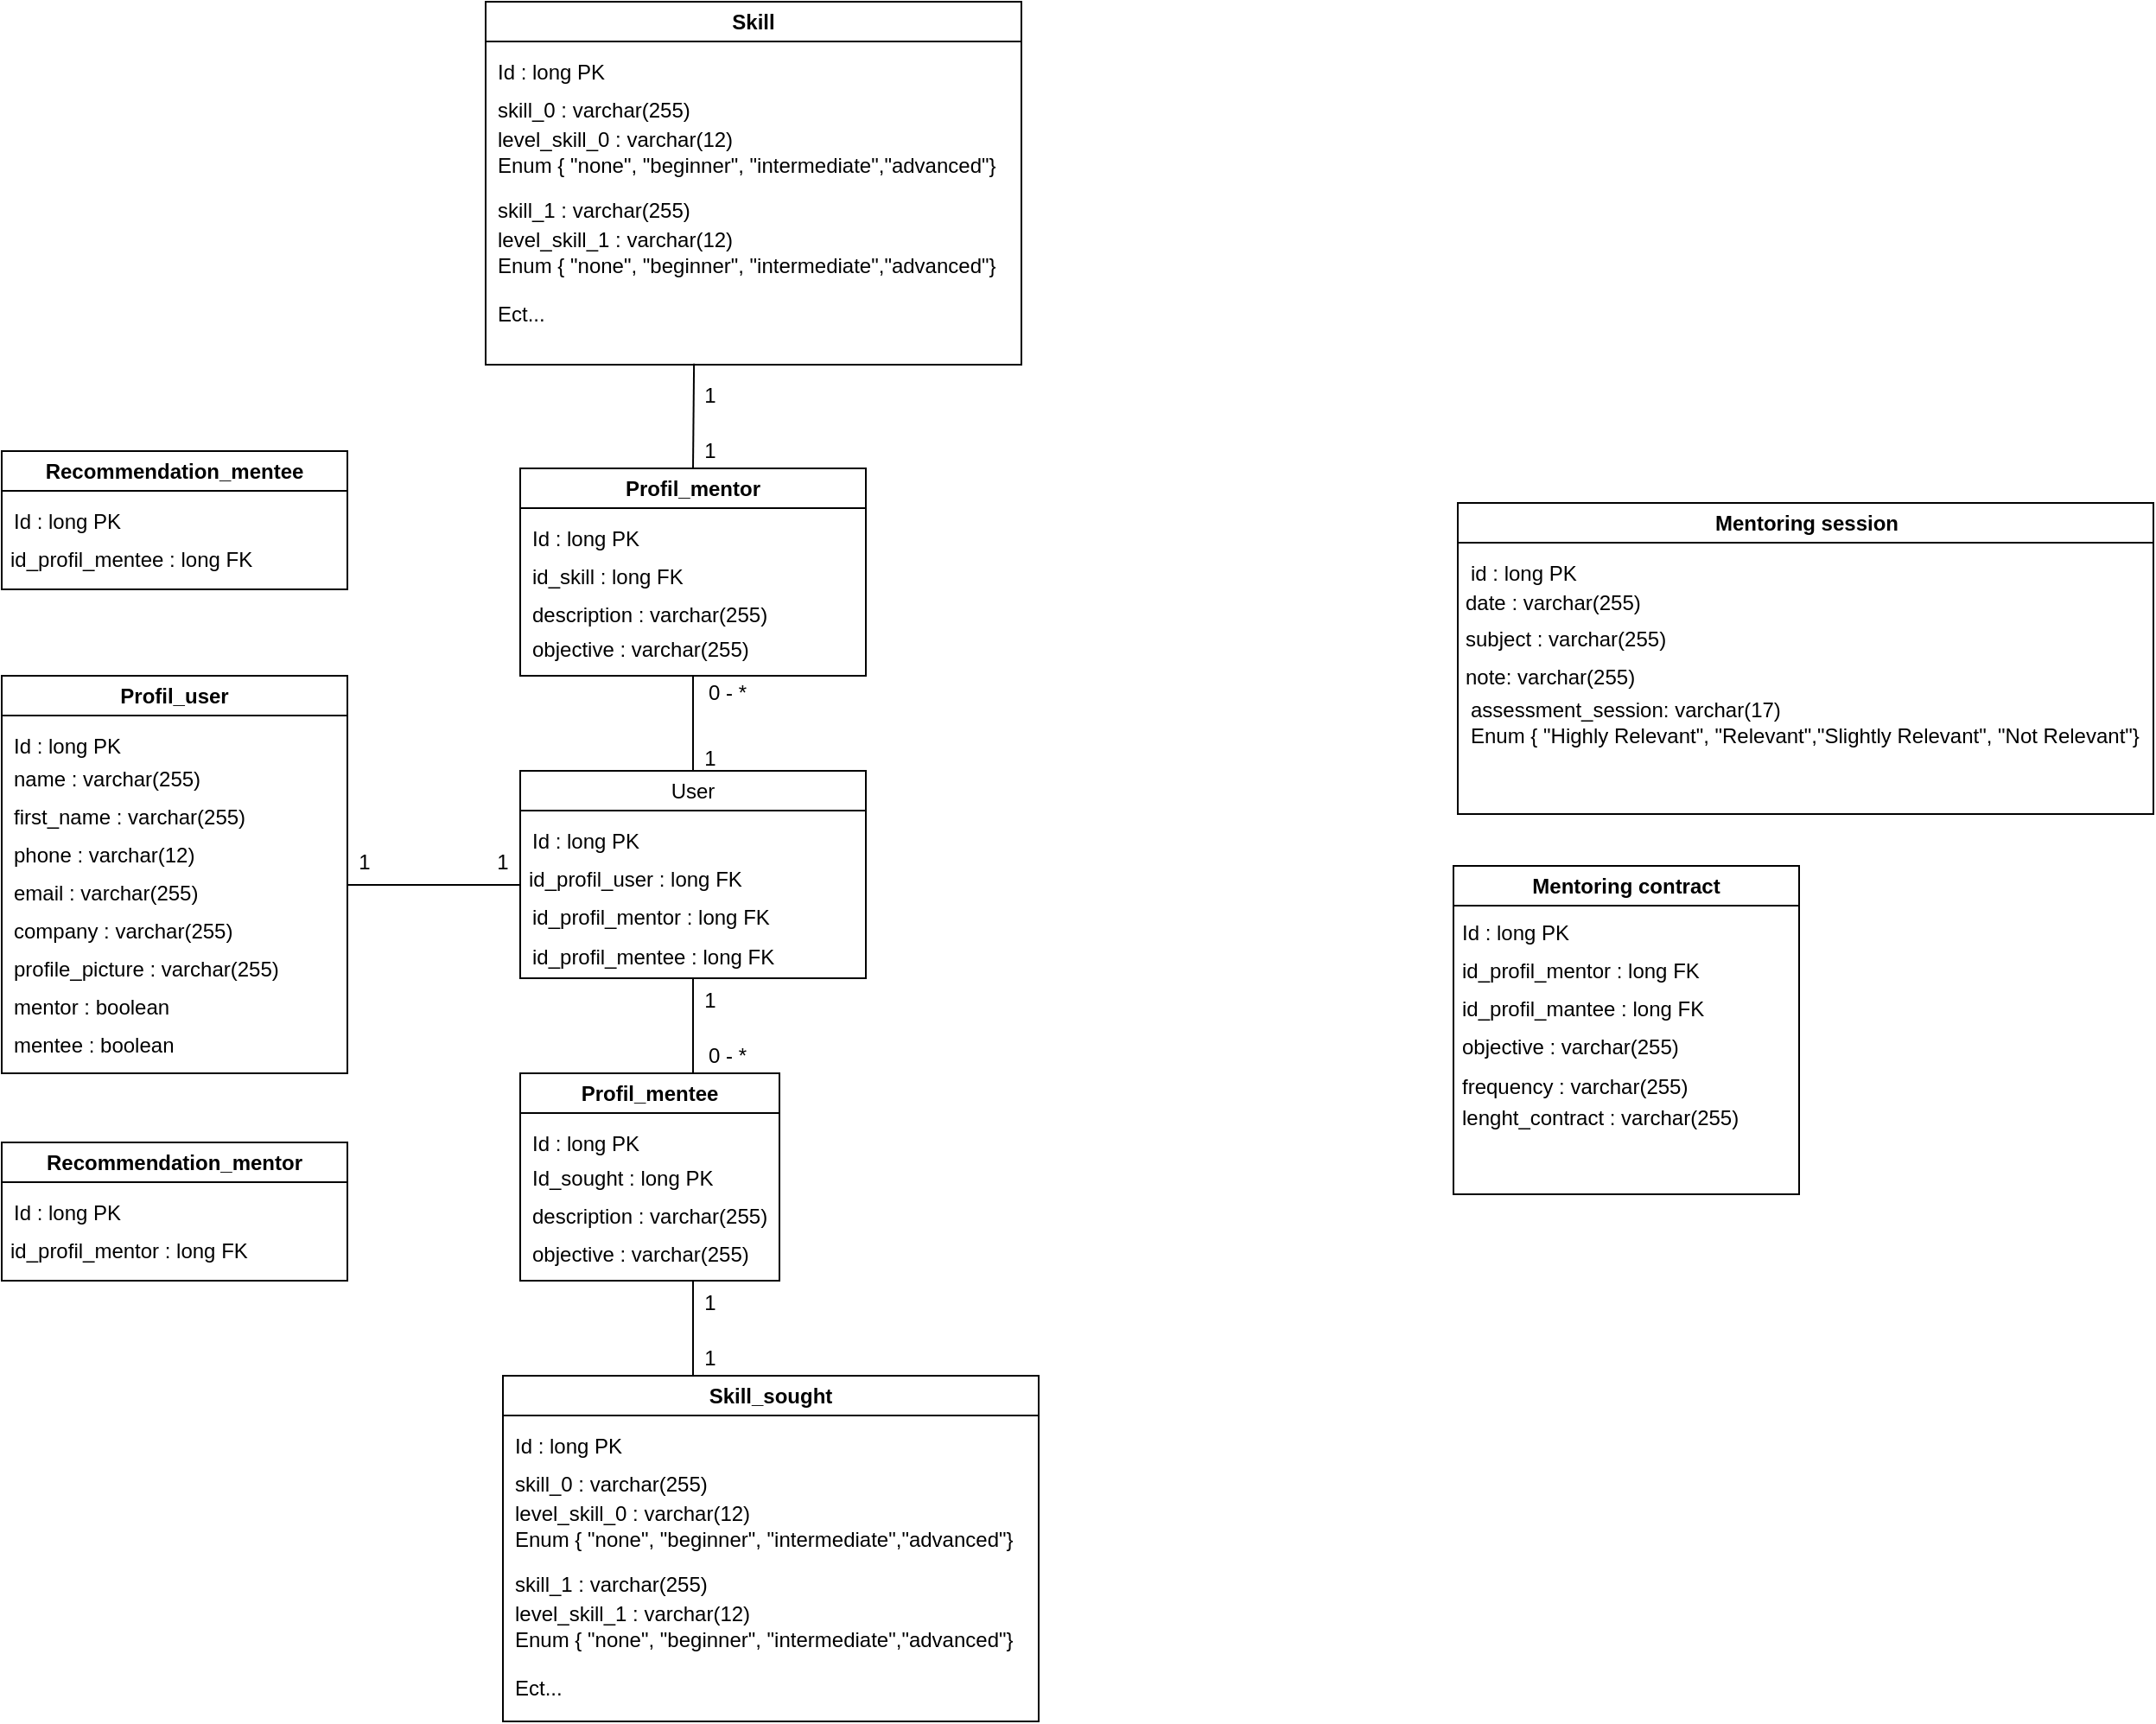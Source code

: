 <mxfile version="21.3.2" type="github">
  <diagram name="Page-1" id="noyESsa5x7OZtrXB0dku">
    <mxGraphModel dx="2632" dy="2034" grid="1" gridSize="10" guides="1" tooltips="1" connect="1" arrows="1" fold="1" page="1" pageScale="1" pageWidth="850" pageHeight="1100" math="0" shadow="0">
      <root>
        <mxCell id="0" />
        <mxCell id="1" parent="0" />
        <mxCell id="wKVXFwMJzsDQ6T-cuLdf-1" value="User" style="swimlane;whiteSpace=wrap;html=1;fontStyle=0" parent="1" vertex="1">
          <mxGeometry x="20" y="225" width="200" height="120" as="geometry" />
        </mxCell>
        <mxCell id="ySawiuW3Pd_YH2mreCDn-1" value="Id : long PK" style="text;html=1;strokeColor=none;fillColor=none;align=left;verticalAlign=middle;whiteSpace=wrap;rounded=0;fontStyle=0" vertex="1" parent="wKVXFwMJzsDQ6T-cuLdf-1">
          <mxGeometry x="5" y="30" width="115" height="22" as="geometry" />
        </mxCell>
        <mxCell id="ySawiuW3Pd_YH2mreCDn-91" value="id_profil_mentor : long FK" style="text;html=1;strokeColor=none;fillColor=none;align=left;verticalAlign=middle;whiteSpace=wrap;rounded=0;fontStyle=0" vertex="1" parent="wKVXFwMJzsDQ6T-cuLdf-1">
          <mxGeometry x="5" y="74" width="195" height="22" as="geometry" />
        </mxCell>
        <mxCell id="ySawiuW3Pd_YH2mreCDn-92" value="id_profil_mentee : long FK" style="text;html=1;strokeColor=none;fillColor=none;align=left;verticalAlign=middle;whiteSpace=wrap;rounded=0;fontStyle=0" vertex="1" parent="wKVXFwMJzsDQ6T-cuLdf-1">
          <mxGeometry x="5" y="96" width="195" height="23" as="geometry" />
        </mxCell>
        <mxCell id="ySawiuW3Pd_YH2mreCDn-103" value="id_profil_user : long FK" style="text;html=1;strokeColor=none;fillColor=none;align=left;verticalAlign=middle;whiteSpace=wrap;rounded=0;fontStyle=0" vertex="1" parent="wKVXFwMJzsDQ6T-cuLdf-1">
          <mxGeometry x="2.5" y="52" width="195" height="22" as="geometry" />
        </mxCell>
        <mxCell id="ySawiuW3Pd_YH2mreCDn-5" value="Mentoring session" style="swimlane;whiteSpace=wrap;html=1;startSize=23;" vertex="1" parent="1">
          <mxGeometry x="562.5" y="70" width="402.5" height="180" as="geometry" />
        </mxCell>
        <mxCell id="ySawiuW3Pd_YH2mreCDn-29" value="&lt;span style=&quot;background-color: initial;&quot;&gt;id : long PK&lt;/span&gt;" style="text;html=1;strokeColor=none;fillColor=none;align=left;verticalAlign=middle;whiteSpace=wrap;rounded=0;fontStyle=0" vertex="1" parent="ySawiuW3Pd_YH2mreCDn-5">
          <mxGeometry x="5" y="30" width="195" height="22" as="geometry" />
        </mxCell>
        <mxCell id="ySawiuW3Pd_YH2mreCDn-30" value="&lt;span style=&quot;background-color: initial;&quot;&gt;date :&amp;nbsp;&lt;/span&gt;varchar(255)" style="text;html=1;strokeColor=none;fillColor=none;align=left;verticalAlign=middle;whiteSpace=wrap;rounded=0;fontStyle=0" vertex="1" parent="ySawiuW3Pd_YH2mreCDn-5">
          <mxGeometry x="2.5" y="47" width="195" height="22" as="geometry" />
        </mxCell>
        <mxCell id="ySawiuW3Pd_YH2mreCDn-142" value="&lt;span style=&quot;background-color: initial;&quot;&gt;subject :&amp;nbsp;&lt;/span&gt;varchar(255)" style="text;html=1;strokeColor=none;fillColor=none;align=left;verticalAlign=middle;whiteSpace=wrap;rounded=0;fontStyle=0" vertex="1" parent="ySawiuW3Pd_YH2mreCDn-5">
          <mxGeometry x="2.5" y="68" width="195" height="22" as="geometry" />
        </mxCell>
        <mxCell id="ySawiuW3Pd_YH2mreCDn-155" value="&lt;span style=&quot;background-color: initial;&quot;&gt;note:&amp;nbsp;&lt;/span&gt;varchar(255)" style="text;html=1;strokeColor=none;fillColor=none;align=left;verticalAlign=middle;whiteSpace=wrap;rounded=0;fontStyle=0" vertex="1" parent="ySawiuW3Pd_YH2mreCDn-5">
          <mxGeometry x="2.5" y="90" width="195" height="22" as="geometry" />
        </mxCell>
        <mxCell id="ySawiuW3Pd_YH2mreCDn-156" value="&lt;span style=&quot;background-color: initial;&quot;&gt;assessment_session:&amp;nbsp;&lt;/span&gt;varchar(17)&lt;br&gt;Enum { &quot;Highly Relevant&quot;, &quot;Relevant&quot;,&quot;Slightly Relevant&quot;, &quot;Not Relevant&quot;&lt;span style=&quot;background-color: initial;&quot;&gt;}&lt;/span&gt;" style="text;html=1;strokeColor=none;fillColor=none;align=left;verticalAlign=middle;whiteSpace=wrap;rounded=0;fontStyle=0" vertex="1" parent="ySawiuW3Pd_YH2mreCDn-5">
          <mxGeometry x="5" y="112" width="397.5" height="30" as="geometry" />
        </mxCell>
        <mxCell id="ySawiuW3Pd_YH2mreCDn-11" value="Mentoring contract" style="swimlane;whiteSpace=wrap;html=1;startSize=23;" vertex="1" parent="1">
          <mxGeometry x="560" y="280" width="200" height="190" as="geometry" />
        </mxCell>
        <mxCell id="ySawiuW3Pd_YH2mreCDn-13" value="objective&lt;span style=&quot;background-color: initial;&quot;&gt;&amp;nbsp;: varchar(255)&lt;/span&gt;" style="text;html=1;strokeColor=none;fillColor=none;align=left;verticalAlign=middle;whiteSpace=wrap;rounded=0;fontStyle=0" vertex="1" parent="ySawiuW3Pd_YH2mreCDn-11">
          <mxGeometry x="2.5" y="94" width="195" height="22" as="geometry" />
        </mxCell>
        <mxCell id="ySawiuW3Pd_YH2mreCDn-19" value="id_profil_mentor : long FK" style="text;html=1;strokeColor=none;fillColor=none;align=left;verticalAlign=middle;whiteSpace=wrap;rounded=0;fontStyle=0" vertex="1" parent="ySawiuW3Pd_YH2mreCDn-11">
          <mxGeometry x="2.5" y="50" width="195" height="22" as="geometry" />
        </mxCell>
        <mxCell id="ySawiuW3Pd_YH2mreCDn-21" value="&lt;span style=&quot;background-color: initial;&quot;&gt;Id : long PK&lt;/span&gt;" style="text;html=1;strokeColor=none;fillColor=none;align=left;verticalAlign=middle;whiteSpace=wrap;rounded=0;fontStyle=0" vertex="1" parent="ySawiuW3Pd_YH2mreCDn-11">
          <mxGeometry x="2.5" y="28" width="195" height="22" as="geometry" />
        </mxCell>
        <mxCell id="ySawiuW3Pd_YH2mreCDn-27" value="id_profil_mantee : long FK" style="text;html=1;strokeColor=none;fillColor=none;align=left;verticalAlign=middle;whiteSpace=wrap;rounded=0;fontStyle=0" vertex="1" parent="ySawiuW3Pd_YH2mreCDn-11">
          <mxGeometry x="2.5" y="72" width="195" height="22" as="geometry" />
        </mxCell>
        <mxCell id="ySawiuW3Pd_YH2mreCDn-28" value="frequency : varchar(255)" style="text;html=1;strokeColor=none;fillColor=none;align=left;verticalAlign=middle;whiteSpace=wrap;rounded=0;fontStyle=0" vertex="1" parent="ySawiuW3Pd_YH2mreCDn-11">
          <mxGeometry x="2.5" y="117" width="195" height="21" as="geometry" />
        </mxCell>
        <mxCell id="ySawiuW3Pd_YH2mreCDn-93" value="Profil_user" style="swimlane;whiteSpace=wrap;html=1;" vertex="1" parent="1">
          <mxGeometry x="-280" y="170" width="200" height="230" as="geometry" />
        </mxCell>
        <mxCell id="ySawiuW3Pd_YH2mreCDn-94" value="Id : long PK" style="text;html=1;strokeColor=none;fillColor=none;align=left;verticalAlign=middle;whiteSpace=wrap;rounded=0;fontStyle=0" vertex="1" parent="ySawiuW3Pd_YH2mreCDn-93">
          <mxGeometry x="5" y="30" width="115" height="22" as="geometry" />
        </mxCell>
        <mxCell id="wKVXFwMJzsDQ6T-cuLdf-2" value="name : varchar(255)" style="text;html=1;strokeColor=none;fillColor=none;align=left;verticalAlign=middle;whiteSpace=wrap;rounded=0;fontStyle=0" parent="ySawiuW3Pd_YH2mreCDn-93" vertex="1">
          <mxGeometry x="5" y="49" width="125" height="22" as="geometry" />
        </mxCell>
        <mxCell id="ySawiuW3Pd_YH2mreCDn-2" value="first_name : varchar(255)" style="text;html=1;strokeColor=none;fillColor=none;align=left;verticalAlign=middle;whiteSpace=wrap;rounded=0;fontStyle=0" vertex="1" parent="ySawiuW3Pd_YH2mreCDn-93">
          <mxGeometry x="5" y="71" width="195" height="22" as="geometry" />
        </mxCell>
        <mxCell id="ySawiuW3Pd_YH2mreCDn-3" value="phone : varchar(12)" style="text;html=1;strokeColor=none;fillColor=none;align=left;verticalAlign=middle;whiteSpace=wrap;rounded=0;fontStyle=0" vertex="1" parent="ySawiuW3Pd_YH2mreCDn-93">
          <mxGeometry x="5" y="93" width="195" height="22" as="geometry" />
        </mxCell>
        <mxCell id="ySawiuW3Pd_YH2mreCDn-14" value="email : varchar(255)" style="text;html=1;strokeColor=none;fillColor=none;align=left;verticalAlign=middle;whiteSpace=wrap;rounded=0;fontStyle=0" vertex="1" parent="ySawiuW3Pd_YH2mreCDn-93">
          <mxGeometry x="5" y="115" width="195" height="22" as="geometry" />
        </mxCell>
        <mxCell id="ySawiuW3Pd_YH2mreCDn-17" value="&lt;span style=&quot;background-color: initial;&quot;&gt;mentor : boolean&lt;/span&gt;" style="text;html=1;strokeColor=none;fillColor=none;align=left;verticalAlign=middle;whiteSpace=wrap;rounded=0;fontStyle=0" vertex="1" parent="ySawiuW3Pd_YH2mreCDn-93">
          <mxGeometry x="5" y="181" width="195" height="22" as="geometry" />
        </mxCell>
        <mxCell id="ySawiuW3Pd_YH2mreCDn-18" value="&lt;span style=&quot;background-color: initial;&quot;&gt;mentee : boolean&lt;/span&gt;" style="text;html=1;strokeColor=none;fillColor=none;align=left;verticalAlign=middle;whiteSpace=wrap;rounded=0;fontStyle=0" vertex="1" parent="ySawiuW3Pd_YH2mreCDn-93">
          <mxGeometry x="5" y="203" width="195" height="22" as="geometry" />
        </mxCell>
        <mxCell id="ySawiuW3Pd_YH2mreCDn-104" value="&lt;span style=&quot;background-color: initial;&quot;&gt;company : varchar(255)&lt;/span&gt;" style="text;html=1;strokeColor=none;fillColor=none;align=left;verticalAlign=middle;whiteSpace=wrap;rounded=0;fontStyle=0" vertex="1" parent="ySawiuW3Pd_YH2mreCDn-93">
          <mxGeometry x="5" y="137" width="195" height="22" as="geometry" />
        </mxCell>
        <mxCell id="ySawiuW3Pd_YH2mreCDn-138" value="profile_picture : varchar(255)" style="text;html=1;strokeColor=none;fillColor=none;align=left;verticalAlign=middle;whiteSpace=wrap;rounded=0;fontStyle=0" vertex="1" parent="ySawiuW3Pd_YH2mreCDn-93">
          <mxGeometry x="5" y="159" width="175" height="22" as="geometry" />
        </mxCell>
        <mxCell id="ySawiuW3Pd_YH2mreCDn-105" value="Recommendation_mentor" style="swimlane;whiteSpace=wrap;html=1;startSize=23;" vertex="1" parent="1">
          <mxGeometry x="-280" y="440" width="200" height="80" as="geometry" />
        </mxCell>
        <mxCell id="ySawiuW3Pd_YH2mreCDn-106" value="&lt;span style=&quot;background-color: initial;&quot;&gt;Id : long PK&lt;/span&gt;" style="text;html=1;strokeColor=none;fillColor=none;align=left;verticalAlign=middle;whiteSpace=wrap;rounded=0;fontStyle=0" vertex="1" parent="ySawiuW3Pd_YH2mreCDn-105">
          <mxGeometry x="5" y="30" width="195" height="22" as="geometry" />
        </mxCell>
        <mxCell id="ySawiuW3Pd_YH2mreCDn-107" value="id_profil_mentor : long FK" style="text;html=1;strokeColor=none;fillColor=none;align=left;verticalAlign=middle;whiteSpace=wrap;rounded=0;fontStyle=0" vertex="1" parent="ySawiuW3Pd_YH2mreCDn-105">
          <mxGeometry x="2.5" y="52" width="195" height="22" as="geometry" />
        </mxCell>
        <mxCell id="ySawiuW3Pd_YH2mreCDn-108" value="Profil_mentor" style="swimlane;whiteSpace=wrap;html=1;" vertex="1" parent="1">
          <mxGeometry x="20" y="50" width="200" height="120" as="geometry" />
        </mxCell>
        <mxCell id="ySawiuW3Pd_YH2mreCDn-109" value="Id : long PK" style="text;html=1;strokeColor=none;fillColor=none;align=left;verticalAlign=middle;whiteSpace=wrap;rounded=0;fontStyle=0" vertex="1" parent="ySawiuW3Pd_YH2mreCDn-108">
          <mxGeometry x="5" y="30" width="115" height="22" as="geometry" />
        </mxCell>
        <mxCell id="ySawiuW3Pd_YH2mreCDn-126" value="id_skill : long FK" style="text;html=1;strokeColor=none;fillColor=none;align=left;verticalAlign=middle;whiteSpace=wrap;rounded=0;fontStyle=0" vertex="1" parent="ySawiuW3Pd_YH2mreCDn-108">
          <mxGeometry x="5" y="52" width="125" height="22" as="geometry" />
        </mxCell>
        <mxCell id="ySawiuW3Pd_YH2mreCDn-127" value="description : varchar(255)" style="text;html=1;strokeColor=none;fillColor=none;align=left;verticalAlign=middle;whiteSpace=wrap;rounded=0;fontStyle=0" vertex="1" parent="ySawiuW3Pd_YH2mreCDn-108">
          <mxGeometry x="5" y="74" width="175" height="22" as="geometry" />
        </mxCell>
        <mxCell id="ySawiuW3Pd_YH2mreCDn-128" value="objective : varchar(255)" style="text;html=1;strokeColor=none;fillColor=none;align=left;verticalAlign=middle;whiteSpace=wrap;rounded=0;fontStyle=0" vertex="1" parent="ySawiuW3Pd_YH2mreCDn-108">
          <mxGeometry x="5" y="94" width="175" height="22" as="geometry" />
        </mxCell>
        <mxCell id="ySawiuW3Pd_YH2mreCDn-117" value="Profil_mentee" style="swimlane;whiteSpace=wrap;html=1;" vertex="1" parent="1">
          <mxGeometry x="20" y="400" width="150" height="120" as="geometry" />
        </mxCell>
        <mxCell id="ySawiuW3Pd_YH2mreCDn-118" value="Id : long PK" style="text;html=1;strokeColor=none;fillColor=none;align=left;verticalAlign=middle;whiteSpace=wrap;rounded=0;fontStyle=0" vertex="1" parent="ySawiuW3Pd_YH2mreCDn-117">
          <mxGeometry x="5" y="30" width="115" height="22" as="geometry" />
        </mxCell>
        <mxCell id="ySawiuW3Pd_YH2mreCDn-151" value="Id_sought : long PK" style="text;html=1;strokeColor=none;fillColor=none;align=left;verticalAlign=middle;whiteSpace=wrap;rounded=0;fontStyle=0" vertex="1" parent="ySawiuW3Pd_YH2mreCDn-117">
          <mxGeometry x="5" y="50" width="115" height="22" as="geometry" />
        </mxCell>
        <mxCell id="ySawiuW3Pd_YH2mreCDn-153" value="description : varchar(255)" style="text;html=1;strokeColor=none;fillColor=none;align=left;verticalAlign=middle;whiteSpace=wrap;rounded=0;fontStyle=0" vertex="1" parent="ySawiuW3Pd_YH2mreCDn-117">
          <mxGeometry x="5" y="72" width="175" height="22" as="geometry" />
        </mxCell>
        <mxCell id="ySawiuW3Pd_YH2mreCDn-154" value="objective : varchar(255)" style="text;html=1;strokeColor=none;fillColor=none;align=left;verticalAlign=middle;whiteSpace=wrap;rounded=0;fontStyle=0" vertex="1" parent="ySawiuW3Pd_YH2mreCDn-117">
          <mxGeometry x="5" y="94" width="175" height="22" as="geometry" />
        </mxCell>
        <mxCell id="ySawiuW3Pd_YH2mreCDn-174" value="" style="endArrow=none;html=1;rounded=0;entryX=0.5;entryY=1;entryDx=0;entryDy=0;exitX=0.5;exitY=0;exitDx=0;exitDy=0;" edge="1" parent="ySawiuW3Pd_YH2mreCDn-117">
          <mxGeometry width="50" height="50" relative="1" as="geometry">
            <mxPoint x="100" y="175" as="sourcePoint" />
            <mxPoint x="100" y="120" as="targetPoint" />
          </mxGeometry>
        </mxCell>
        <mxCell id="ySawiuW3Pd_YH2mreCDn-175" value="&lt;br style=&quot;font-size: 12px;&quot;&gt;1" style="text;html=1;strokeColor=none;fillColor=none;align=center;verticalAlign=middle;whiteSpace=wrap;rounded=0;spacing=0;fontSize=12;labelPosition=center;verticalLabelPosition=middle;" vertex="1" parent="ySawiuW3Pd_YH2mreCDn-117">
          <mxGeometry x="100" y="110" width="20" height="30" as="geometry" />
        </mxCell>
        <mxCell id="ySawiuW3Pd_YH2mreCDn-144" value="Skill_sought" style="swimlane;whiteSpace=wrap;html=1;startSize=23;" vertex="1" parent="ySawiuW3Pd_YH2mreCDn-117">
          <mxGeometry x="-10" y="175" width="310" height="200" as="geometry" />
        </mxCell>
        <mxCell id="ySawiuW3Pd_YH2mreCDn-145" value="Id : long PK" style="text;html=1;strokeColor=none;fillColor=none;align=left;verticalAlign=middle;whiteSpace=wrap;rounded=0;fontStyle=0" vertex="1" parent="ySawiuW3Pd_YH2mreCDn-144">
          <mxGeometry x="5" y="30" width="115" height="22" as="geometry" />
        </mxCell>
        <mxCell id="ySawiuW3Pd_YH2mreCDn-146" value="skill_0 : varchar(255)" style="text;html=1;strokeColor=none;fillColor=none;align=left;verticalAlign=middle;whiteSpace=wrap;rounded=0;fontStyle=0" vertex="1" parent="ySawiuW3Pd_YH2mreCDn-144">
          <mxGeometry x="5" y="52" width="175" height="22" as="geometry" />
        </mxCell>
        <mxCell id="ySawiuW3Pd_YH2mreCDn-147" value="level_skill_0 : varchar(12) &lt;br&gt;Enum { &quot;none&quot;, &quot;beginner&quot;, &quot;intermediate&quot;,&quot;advanced&quot;}" style="text;html=1;strokeColor=none;fillColor=none;align=left;verticalAlign=middle;whiteSpace=wrap;rounded=0;fontStyle=0" vertex="1" parent="ySawiuW3Pd_YH2mreCDn-144">
          <mxGeometry x="5" y="74" width="305" height="26" as="geometry" />
        </mxCell>
        <mxCell id="ySawiuW3Pd_YH2mreCDn-148" value="skill_1 : varchar(255)" style="text;html=1;strokeColor=none;fillColor=none;align=left;verticalAlign=middle;whiteSpace=wrap;rounded=0;fontStyle=0" vertex="1" parent="ySawiuW3Pd_YH2mreCDn-144">
          <mxGeometry x="5" y="110" width="175" height="22" as="geometry" />
        </mxCell>
        <mxCell id="ySawiuW3Pd_YH2mreCDn-149" value="level_skill_1 : varchar(12) &lt;br&gt;Enum { &quot;none&quot;, &quot;beginner&quot;, &quot;intermediate&quot;,&quot;advanced&quot;}" style="text;html=1;strokeColor=none;fillColor=none;align=left;verticalAlign=middle;whiteSpace=wrap;rounded=0;fontStyle=0" vertex="1" parent="ySawiuW3Pd_YH2mreCDn-144">
          <mxGeometry x="5" y="132" width="305" height="26" as="geometry" />
        </mxCell>
        <mxCell id="ySawiuW3Pd_YH2mreCDn-150" value="Ect..." style="text;html=1;strokeColor=none;fillColor=none;align=left;verticalAlign=middle;whiteSpace=wrap;rounded=0;fontStyle=0" vertex="1" parent="ySawiuW3Pd_YH2mreCDn-144">
          <mxGeometry x="5" y="170" width="175" height="22" as="geometry" />
        </mxCell>
        <mxCell id="ySawiuW3Pd_YH2mreCDn-129" value="Skill" style="swimlane;whiteSpace=wrap;html=1;" vertex="1" parent="1">
          <mxGeometry y="-220" width="310" height="210" as="geometry" />
        </mxCell>
        <mxCell id="ySawiuW3Pd_YH2mreCDn-130" value="Id : long PK" style="text;html=1;strokeColor=none;fillColor=none;align=left;verticalAlign=middle;whiteSpace=wrap;rounded=0;fontStyle=0" vertex="1" parent="ySawiuW3Pd_YH2mreCDn-129">
          <mxGeometry x="5" y="30" width="115" height="22" as="geometry" />
        </mxCell>
        <mxCell id="ySawiuW3Pd_YH2mreCDn-132" value="skill_0 : varchar(255)" style="text;html=1;strokeColor=none;fillColor=none;align=left;verticalAlign=middle;whiteSpace=wrap;rounded=0;fontStyle=0" vertex="1" parent="ySawiuW3Pd_YH2mreCDn-129">
          <mxGeometry x="5" y="52" width="175" height="22" as="geometry" />
        </mxCell>
        <mxCell id="ySawiuW3Pd_YH2mreCDn-133" value="level_skill_0 : varchar(12) &lt;br&gt;Enum { &quot;none&quot;, &quot;beginner&quot;, &quot;intermediate&quot;,&quot;advanced&quot;}" style="text;html=1;strokeColor=none;fillColor=none;align=left;verticalAlign=middle;whiteSpace=wrap;rounded=0;fontStyle=0" vertex="1" parent="ySawiuW3Pd_YH2mreCDn-129">
          <mxGeometry x="5" y="74" width="305" height="26" as="geometry" />
        </mxCell>
        <mxCell id="ySawiuW3Pd_YH2mreCDn-134" value="skill_1 : varchar(255)" style="text;html=1;strokeColor=none;fillColor=none;align=left;verticalAlign=middle;whiteSpace=wrap;rounded=0;fontStyle=0" vertex="1" parent="ySawiuW3Pd_YH2mreCDn-129">
          <mxGeometry x="5" y="110" width="175" height="22" as="geometry" />
        </mxCell>
        <mxCell id="ySawiuW3Pd_YH2mreCDn-135" value="level_skill_1 : varchar(12) &lt;br&gt;Enum { &quot;none&quot;, &quot;beginner&quot;, &quot;intermediate&quot;,&quot;advanced&quot;}" style="text;html=1;strokeColor=none;fillColor=none;align=left;verticalAlign=middle;whiteSpace=wrap;rounded=0;fontStyle=0" vertex="1" parent="ySawiuW3Pd_YH2mreCDn-129">
          <mxGeometry x="5" y="132" width="305" height="26" as="geometry" />
        </mxCell>
        <mxCell id="ySawiuW3Pd_YH2mreCDn-137" value="Ect..." style="text;html=1;strokeColor=none;fillColor=none;align=left;verticalAlign=middle;whiteSpace=wrap;rounded=0;fontStyle=0" vertex="1" parent="ySawiuW3Pd_YH2mreCDn-129">
          <mxGeometry x="5" y="170" width="175" height="22" as="geometry" />
        </mxCell>
        <mxCell id="ySawiuW3Pd_YH2mreCDn-161" value="" style="endArrow=none;html=1;rounded=0;entryX=0.5;entryY=1;entryDx=0;entryDy=0;exitX=0.5;exitY=0;exitDx=0;exitDy=0;" edge="1" parent="1" source="wKVXFwMJzsDQ6T-cuLdf-1" target="ySawiuW3Pd_YH2mreCDn-108">
          <mxGeometry width="50" height="50" relative="1" as="geometry">
            <mxPoint x="220" y="260" as="sourcePoint" />
            <mxPoint x="270" y="210" as="targetPoint" />
          </mxGeometry>
        </mxCell>
        <mxCell id="ySawiuW3Pd_YH2mreCDn-162" value="&lt;br style=&quot;font-size: 12px;&quot;&gt;1" style="text;html=1;strokeColor=none;fillColor=none;align=center;verticalAlign=middle;whiteSpace=wrap;rounded=0;spacing=0;fontSize=12;labelPosition=center;verticalLabelPosition=middle;" vertex="1" parent="1">
          <mxGeometry x="120" y="195" width="20" height="30" as="geometry" />
        </mxCell>
        <mxCell id="ySawiuW3Pd_YH2mreCDn-164" value="0 - *" style="text;html=1;strokeColor=none;fillColor=none;align=center;verticalAlign=middle;whiteSpace=wrap;rounded=0;spacing=0;fontSize=12;labelPosition=center;verticalLabelPosition=middle;strokeWidth=0;" vertex="1" parent="1">
          <mxGeometry x="120" y="170" width="40" height="20" as="geometry" />
        </mxCell>
        <mxCell id="ySawiuW3Pd_YH2mreCDn-167" value="" style="endArrow=none;html=1;rounded=0;entryX=0.5;entryY=1;entryDx=0;entryDy=0;exitX=0.5;exitY=0;exitDx=0;exitDy=0;" edge="1" parent="1">
          <mxGeometry width="50" height="50" relative="1" as="geometry">
            <mxPoint x="120" y="400" as="sourcePoint" />
            <mxPoint x="120" y="345" as="targetPoint" />
          </mxGeometry>
        </mxCell>
        <mxCell id="ySawiuW3Pd_YH2mreCDn-168" value="&lt;br style=&quot;font-size: 12px;&quot;&gt;1" style="text;html=1;strokeColor=none;fillColor=none;align=center;verticalAlign=middle;whiteSpace=wrap;rounded=0;spacing=0;fontSize=12;labelPosition=center;verticalLabelPosition=middle;" vertex="1" parent="1">
          <mxGeometry x="120" y="335" width="20" height="30" as="geometry" />
        </mxCell>
        <mxCell id="ySawiuW3Pd_YH2mreCDn-169" value="0 - *" style="text;html=1;strokeColor=none;fillColor=none;align=center;verticalAlign=middle;whiteSpace=wrap;rounded=0;spacing=0;fontSize=12;labelPosition=center;verticalLabelPosition=middle;" vertex="1" parent="1">
          <mxGeometry x="120" y="380" width="40" height="20" as="geometry" />
        </mxCell>
        <mxCell id="ySawiuW3Pd_YH2mreCDn-170" value="" style="endArrow=none;html=1;rounded=0;spacing=0;" edge="1" parent="1">
          <mxGeometry width="50" height="50" relative="1" as="geometry">
            <mxPoint x="20" y="291" as="sourcePoint" />
            <mxPoint x="-80" y="291" as="targetPoint" />
          </mxGeometry>
        </mxCell>
        <mxCell id="ySawiuW3Pd_YH2mreCDn-171" value="&lt;br style=&quot;font-size: 12px;&quot;&gt;1" style="text;html=1;strokeColor=none;fillColor=none;align=center;verticalAlign=middle;whiteSpace=wrap;rounded=0;spacing=0;fontSize=12;labelPosition=center;verticalLabelPosition=middle;" vertex="1" parent="1">
          <mxGeometry x="-80" y="260" width="20" height="20" as="geometry" />
        </mxCell>
        <mxCell id="ySawiuW3Pd_YH2mreCDn-173" value="&lt;br style=&quot;font-size: 12px;&quot;&gt;1" style="text;html=1;strokeColor=none;fillColor=none;align=center;verticalAlign=middle;whiteSpace=wrap;rounded=0;spacing=0;fontSize=12;labelPosition=center;verticalLabelPosition=middle;" vertex="1" parent="1">
          <mxGeometry y="260" width="20" height="20" as="geometry" />
        </mxCell>
        <mxCell id="ySawiuW3Pd_YH2mreCDn-176" value="1" style="text;html=1;strokeColor=none;fillColor=none;align=center;verticalAlign=middle;whiteSpace=wrap;rounded=0;spacing=0;fontSize=12;labelPosition=center;verticalLabelPosition=middle;" vertex="1" parent="1">
          <mxGeometry x="110" y="555" width="40" height="20" as="geometry" />
        </mxCell>
        <mxCell id="ySawiuW3Pd_YH2mreCDn-178" value="" style="endArrow=none;html=1;rounded=0;entryX=0.028;entryY=0.147;entryDx=0;entryDy=0;exitX=0.5;exitY=0;exitDx=0;exitDy=0;entryPerimeter=0;" edge="1" parent="1" target="ySawiuW3Pd_YH2mreCDn-179">
          <mxGeometry width="50" height="50" relative="1" as="geometry">
            <mxPoint x="120" y="50" as="sourcePoint" />
            <mxPoint x="120" y="-5" as="targetPoint" />
          </mxGeometry>
        </mxCell>
        <mxCell id="ySawiuW3Pd_YH2mreCDn-179" value="&lt;br style=&quot;font-size: 12px;&quot;&gt;1" style="text;html=1;strokeColor=none;fillColor=none;align=center;verticalAlign=middle;whiteSpace=wrap;rounded=0;spacing=0;fontSize=12;labelPosition=center;verticalLabelPosition=middle;" vertex="1" parent="1">
          <mxGeometry x="120" y="-15" width="20" height="30" as="geometry" />
        </mxCell>
        <mxCell id="ySawiuW3Pd_YH2mreCDn-180" value="1" style="text;html=1;strokeColor=none;fillColor=none;align=center;verticalAlign=middle;whiteSpace=wrap;rounded=0;spacing=0;fontSize=12;labelPosition=center;verticalLabelPosition=middle;strokeWidth=0;" vertex="1" parent="1">
          <mxGeometry x="120" y="30" width="20" height="20" as="geometry" />
        </mxCell>
        <mxCell id="ySawiuW3Pd_YH2mreCDn-181" value="lenght_contract : varchar(255)" style="text;html=1;strokeColor=none;fillColor=none;align=left;verticalAlign=middle;whiteSpace=wrap;rounded=0;fontStyle=0" vertex="1" parent="1">
          <mxGeometry x="562.5" y="415" width="195" height="21" as="geometry" />
        </mxCell>
        <mxCell id="ySawiuW3Pd_YH2mreCDn-182" value="Recommendation_mentee" style="swimlane;whiteSpace=wrap;html=1;startSize=23;" vertex="1" parent="1">
          <mxGeometry x="-280" y="40" width="200" height="80" as="geometry" />
        </mxCell>
        <mxCell id="ySawiuW3Pd_YH2mreCDn-183" value="&lt;span style=&quot;background-color: initial;&quot;&gt;Id : long PK&lt;/span&gt;" style="text;html=1;strokeColor=none;fillColor=none;align=left;verticalAlign=middle;whiteSpace=wrap;rounded=0;fontStyle=0" vertex="1" parent="ySawiuW3Pd_YH2mreCDn-182">
          <mxGeometry x="5" y="30" width="195" height="22" as="geometry" />
        </mxCell>
        <mxCell id="ySawiuW3Pd_YH2mreCDn-184" value="id_profil_mentee : long FK" style="text;html=1;strokeColor=none;fillColor=none;align=left;verticalAlign=middle;whiteSpace=wrap;rounded=0;fontStyle=0" vertex="1" parent="ySawiuW3Pd_YH2mreCDn-182">
          <mxGeometry x="2.5" y="52" width="195" height="22" as="geometry" />
        </mxCell>
      </root>
    </mxGraphModel>
  </diagram>
</mxfile>
